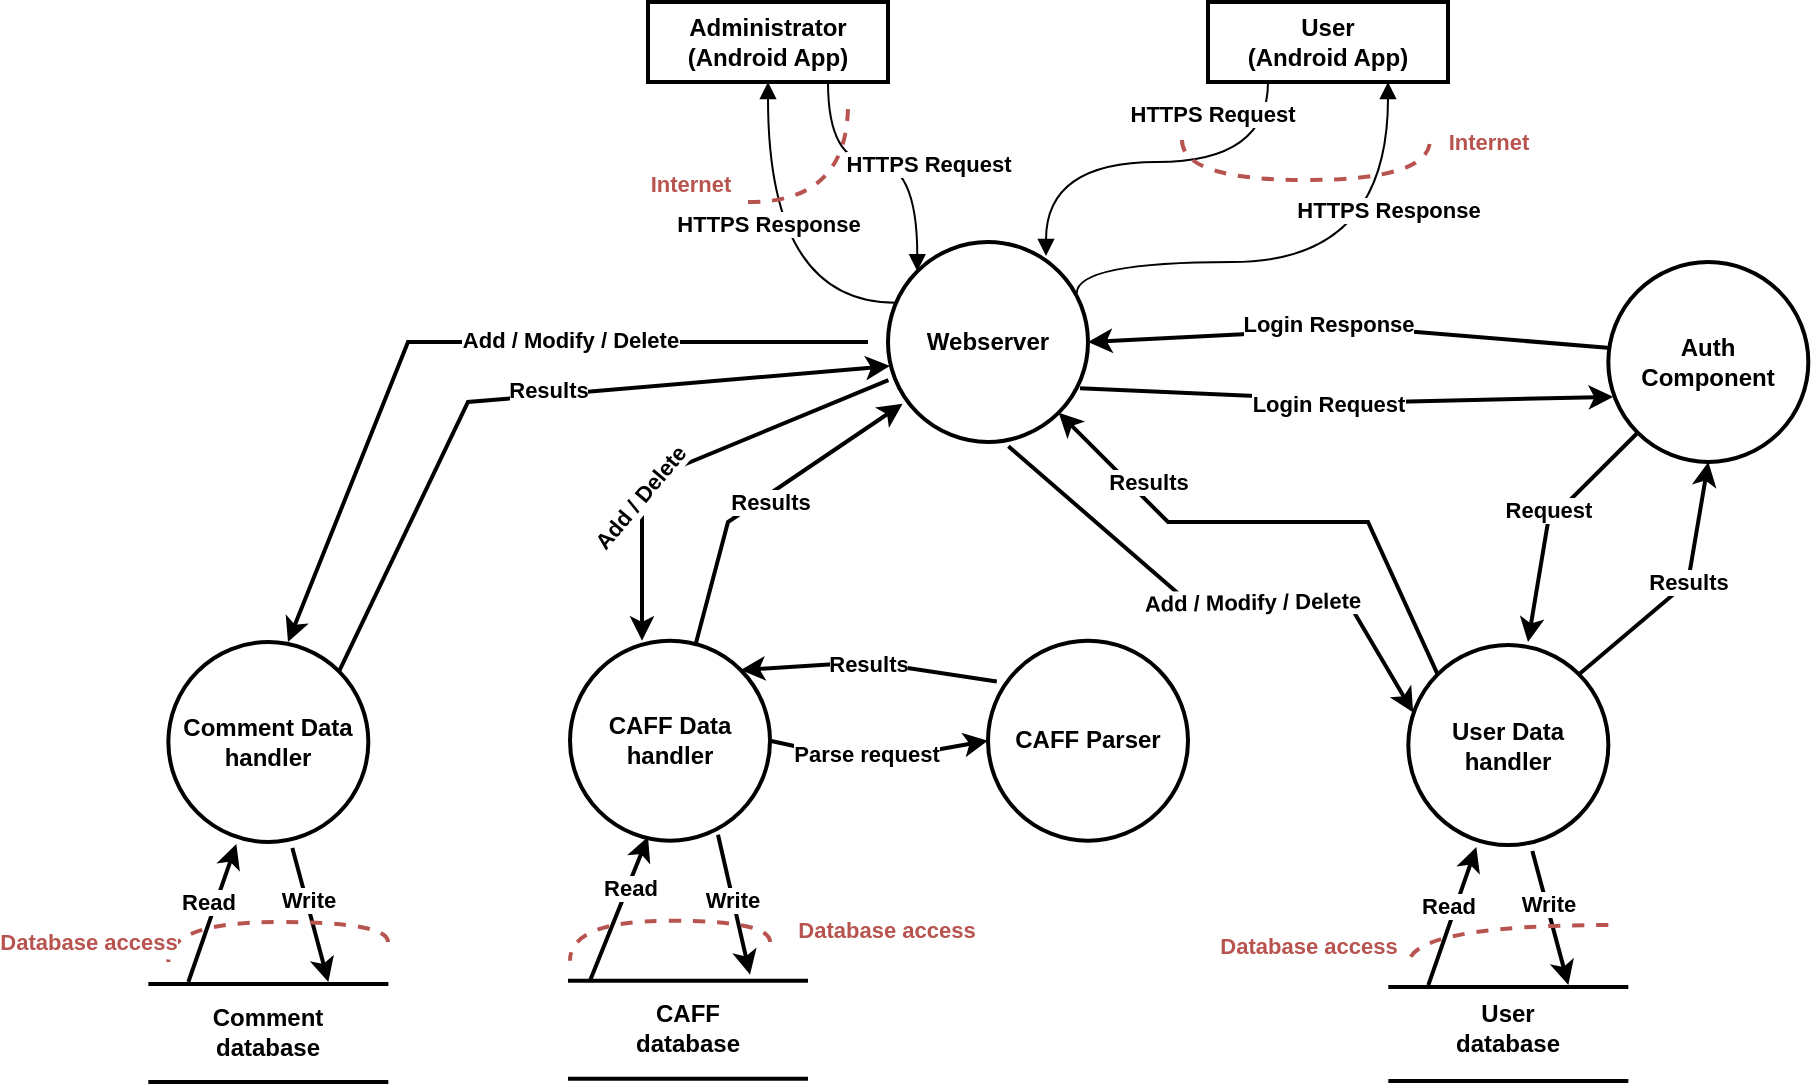 <mxfile version="15.4.3" type="device"><diagram id="gDIaMn65C6JBm8iNF-iv" name="Page-1"><mxGraphModel dx="2249" dy="787" grid="1" gridSize="10" guides="1" tooltips="1" connect="1" arrows="1" fold="1" page="1" pageScale="1" pageWidth="827" pageHeight="1169" math="0" shadow="0"><root><mxCell id="0"/><mxCell id="1" parent="0"/><mxCell id="1IdtdEyrZIduLa7pmGp5-1" value="&lt;div&gt;&lt;b&gt;Webserver&lt;/b&gt;&lt;/div&gt;" style="ellipse;whiteSpace=wrap;html=1;aspect=fixed;strokeWidth=2;" parent="1" vertex="1"><mxGeometry x="240" y="180" width="100" height="100" as="geometry"/></mxCell><mxCell id="1IdtdEyrZIduLa7pmGp5-2" value="&lt;div&gt;&lt;b&gt;Administrator&lt;/b&gt;&lt;/div&gt;&lt;b&gt;(Android App)&lt;/b&gt;" style="rounded=0;whiteSpace=wrap;html=1;strokeWidth=2;" parent="1" vertex="1"><mxGeometry x="120" y="60" width="120" height="40" as="geometry"/></mxCell><mxCell id="1IdtdEyrZIduLa7pmGp5-3" value="&lt;div&gt;&lt;b&gt;User&lt;/b&gt;&lt;/div&gt;&lt;div&gt;&lt;b&gt;(Android App)&lt;/b&gt;&lt;/div&gt;" style="rounded=0;whiteSpace=wrap;html=1;strokeWidth=2;" parent="1" vertex="1"><mxGeometry x="400" y="60" width="120" height="40" as="geometry"/></mxCell><mxCell id="1IdtdEyrZIduLa7pmGp5-4" value="&lt;div&gt;&lt;b&gt;HTTPS Request&lt;/b&gt;&lt;/div&gt;" style="html=1;verticalAlign=bottom;endArrow=block;rounded=0;edgeStyle=orthogonalEdgeStyle;exitX=0.75;exitY=1;exitDx=0;exitDy=0;entryX=0;entryY=0;entryDx=0;entryDy=0;elbow=vertical;curved=1;" parent="1" source="1IdtdEyrZIduLa7pmGp5-2" target="1IdtdEyrZIduLa7pmGp5-1" edge="1"><mxGeometry x="0.359" y="5" width="80" relative="1" as="geometry"><mxPoint x="610" y="360" as="sourcePoint"/><mxPoint x="690" y="360" as="targetPoint"/><mxPoint as="offset"/></mxGeometry></mxCell><mxCell id="1IdtdEyrZIduLa7pmGp5-5" value="&lt;div&gt;&lt;b&gt;HTTPS Request&lt;/b&gt;&lt;/div&gt;" style="html=1;verticalAlign=bottom;endArrow=block;rounded=0;edgeStyle=orthogonalEdgeStyle;exitX=0.25;exitY=1;exitDx=0;exitDy=0;entryX=0.79;entryY=0.07;entryDx=0;entryDy=0;elbow=vertical;curved=1;entryPerimeter=0;" parent="1" source="1IdtdEyrZIduLa7pmGp5-3" target="1IdtdEyrZIduLa7pmGp5-1" edge="1"><mxGeometry x="-0.308" y="-15" width="80" relative="1" as="geometry"><mxPoint x="290" y="140" as="sourcePoint"/><mxPoint x="334.645" y="204.645" as="targetPoint"/><mxPoint as="offset"/></mxGeometry></mxCell><mxCell id="1IdtdEyrZIduLa7pmGp5-6" value="&lt;div&gt;&lt;b&gt;HTTPS Response&lt;/b&gt;&lt;/div&gt;" style="html=1;verticalAlign=bottom;endArrow=block;rounded=0;edgeStyle=orthogonalEdgeStyle;curved=1;elbow=vertical;exitX=0.04;exitY=0.304;exitDx=0;exitDy=0;entryX=0.5;entryY=1;entryDx=0;entryDy=0;exitPerimeter=0;" parent="1" source="1IdtdEyrZIduLa7pmGp5-1" target="1IdtdEyrZIduLa7pmGp5-2" edge="1"><mxGeometry x="0.083" width="80" relative="1" as="geometry"><mxPoint x="610" y="360" as="sourcePoint"/><mxPoint x="690" y="360" as="targetPoint"/><Array as="points"><mxPoint x="180" y="210"/></Array><mxPoint as="offset"/></mxGeometry></mxCell><mxCell id="1IdtdEyrZIduLa7pmGp5-7" value="&lt;div&gt;&lt;b&gt;HTTPS Response&lt;/b&gt;&lt;/div&gt;" style="html=1;verticalAlign=bottom;endArrow=block;rounded=0;edgeStyle=orthogonalEdgeStyle;curved=1;elbow=vertical;exitX=0.944;exitY=0.256;exitDx=0;exitDy=0;entryX=0.75;entryY=1;entryDx=0;entryDy=0;exitPerimeter=0;" parent="1" source="1IdtdEyrZIduLa7pmGp5-1" target="1IdtdEyrZIduLa7pmGp5-3" edge="1"><mxGeometry x="0.443" width="80" relative="1" as="geometry"><mxPoint x="250" y="240" as="sourcePoint"/><mxPoint x="190" y="140" as="targetPoint"/><Array as="points"><mxPoint x="490" y="190"/></Array><mxPoint as="offset"/></mxGeometry></mxCell><mxCell id="1IdtdEyrZIduLa7pmGp5-9" value="&lt;div&gt;&lt;b&gt;Auth&lt;/b&gt;&lt;/div&gt;&lt;div&gt;&lt;b&gt; Component&lt;br&gt;&lt;/b&gt;&lt;/div&gt;" style="ellipse;whiteSpace=wrap;html=1;aspect=fixed;strokeWidth=2;" parent="1" vertex="1"><mxGeometry x="600.17" y="190" width="100" height="100" as="geometry"/></mxCell><mxCell id="1IdtdEyrZIduLa7pmGp5-10" value="" style="endArrow=none;dashed=1;html=1;strokeWidth=2;rounded=0;edgeStyle=orthogonalEdgeStyle;curved=1;elbow=vertical;fillColor=#f8cecc;strokeColor=#b85450;" parent="1" edge="1"><mxGeometry width="50" height="50" relative="1" as="geometry"><mxPoint x="170" y="160" as="sourcePoint"/><mxPoint x="220" y="110" as="targetPoint"/></mxGeometry></mxCell><mxCell id="1IdtdEyrZIduLa7pmGp5-54" value="&lt;font color=&quot;#B85450&quot;&gt;&lt;b&gt;Internet&lt;/b&gt;&lt;/font&gt;" style="edgeLabel;html=1;align=center;verticalAlign=middle;resizable=0;points=[];" parent="1IdtdEyrZIduLa7pmGp5-10" vertex="1" connectable="0"><mxGeometry x="0.32" y="14" relative="1" as="geometry"><mxPoint x="-66" y="6" as="offset"/></mxGeometry></mxCell><mxCell id="1IdtdEyrZIduLa7pmGp5-17" value="" style="endArrow=none;dashed=1;html=1;strokeWidth=2;rounded=0;edgeStyle=orthogonalEdgeStyle;curved=1;elbow=vertical;fillColor=#f8cecc;strokeColor=#b85450;" parent="1" edge="1"><mxGeometry width="50" height="50" relative="1" as="geometry"><mxPoint x="387" y="129" as="sourcePoint"/><mxPoint x="511" y="129" as="targetPoint"/><Array as="points"><mxPoint x="387" y="149"/><mxPoint x="511" y="149"/></Array></mxGeometry></mxCell><mxCell id="1IdtdEyrZIduLa7pmGp5-55" value="&lt;b&gt;Internet&lt;/b&gt;" style="edgeLabel;html=1;align=center;verticalAlign=middle;resizable=0;points=[];fontColor=#B85450;" parent="1IdtdEyrZIduLa7pmGp5-17" vertex="1" connectable="0"><mxGeometry x="0.22" y="-3" relative="1" as="geometry"><mxPoint x="73" y="-22" as="offset"/></mxGeometry></mxCell><mxCell id="1IdtdEyrZIduLa7pmGp5-18" value="&lt;b&gt;User Data handler&lt;br&gt;&lt;/b&gt;" style="ellipse;whiteSpace=wrap;html=1;aspect=fixed;strokeWidth=2;" parent="1" vertex="1"><mxGeometry x="500.17" y="381.52" width="100" height="100" as="geometry"/></mxCell><mxCell id="1IdtdEyrZIduLa7pmGp5-19" value="&lt;b&gt;CAFF Data handler&lt;/b&gt;" style="ellipse;whiteSpace=wrap;html=1;aspect=fixed;strokeWidth=2;" parent="1" vertex="1"><mxGeometry x="81" y="379.34" width="100" height="100" as="geometry"/></mxCell><mxCell id="1IdtdEyrZIduLa7pmGp5-20" value="&lt;b&gt;CAFF Parser&lt;br&gt;&lt;/b&gt;" style="ellipse;whiteSpace=wrap;html=1;aspect=fixed;strokeWidth=2;" parent="1" vertex="1"><mxGeometry x="290" y="379.34" width="100" height="100" as="geometry"/></mxCell><mxCell id="1IdtdEyrZIduLa7pmGp5-21" value="" style="endArrow=classic;html=1;rounded=0;strokeWidth=2;elbow=vertical;exitX=0.96;exitY=0.731;exitDx=0;exitDy=0;exitPerimeter=0;entryX=0.024;entryY=0.674;entryDx=0;entryDy=0;entryPerimeter=0;" parent="1" source="1IdtdEyrZIduLa7pmGp5-1" target="1IdtdEyrZIduLa7pmGp5-9" edge="1"><mxGeometry width="50" height="50" relative="1" as="geometry"><mxPoint x="490" y="290" as="sourcePoint"/><mxPoint x="640" y="253" as="targetPoint"/><Array as="points"><mxPoint x="490" y="260"/></Array></mxGeometry></mxCell><mxCell id="1IdtdEyrZIduLa7pmGp5-24" value="&lt;b&gt;Login Request&lt;br&gt;&lt;/b&gt;" style="edgeLabel;html=1;align=center;verticalAlign=middle;resizable=0;points=[];" parent="1IdtdEyrZIduLa7pmGp5-21" vertex="1" connectable="0"><mxGeometry x="0.155" y="2" relative="1" as="geometry"><mxPoint x="-30" y="3" as="offset"/></mxGeometry></mxCell><mxCell id="1IdtdEyrZIduLa7pmGp5-22" value="" style="endArrow=classic;html=1;rounded=0;strokeWidth=2;elbow=vertical;exitX=0.01;exitY=0.43;exitDx=0;exitDy=0;entryX=1;entryY=0.5;entryDx=0;entryDy=0;exitPerimeter=0;" parent="1" source="1IdtdEyrZIduLa7pmGp5-9" target="1IdtdEyrZIduLa7pmGp5-1" edge="1"><mxGeometry width="50" height="50" relative="1" as="geometry"><mxPoint x="490" y="290" as="sourcePoint"/><mxPoint x="540" y="240" as="targetPoint"/><Array as="points"><mxPoint x="480" y="223"/></Array></mxGeometry></mxCell><mxCell id="1IdtdEyrZIduLa7pmGp5-23" value="&lt;b&gt;Login Response&lt;br&gt;&lt;/b&gt;" style="edgeLabel;html=1;align=center;verticalAlign=middle;resizable=0;points=[];" parent="1IdtdEyrZIduLa7pmGp5-22" vertex="1" connectable="0"><mxGeometry x="0.205" y="2" relative="1" as="geometry"><mxPoint x="16" y="-6" as="offset"/></mxGeometry></mxCell><mxCell id="1IdtdEyrZIduLa7pmGp5-25" value="" style="endArrow=classic;html=1;rounded=0;strokeWidth=2;elbow=vertical;entryX=0.073;entryY=0.809;entryDx=0;entryDy=0;entryPerimeter=0;" parent="1" source="1IdtdEyrZIduLa7pmGp5-19" target="1IdtdEyrZIduLa7pmGp5-1" edge="1"><mxGeometry width="50" height="50" relative="1" as="geometry"><mxPoint x="80" y="390" as="sourcePoint"/><mxPoint x="376.355" y="459.995" as="targetPoint"/><Array as="points"><mxPoint x="160" y="320"/></Array></mxGeometry></mxCell><mxCell id="1IdtdEyrZIduLa7pmGp5-78" value="&lt;b&gt;Results&lt;/b&gt;" style="edgeLabel;html=1;align=center;verticalAlign=middle;resizable=0;points=[];fontColor=#000000;" parent="1IdtdEyrZIduLa7pmGp5-25" vertex="1" connectable="0"><mxGeometry x="0.068" y="1" relative="1" as="geometry"><mxPoint x="-1" y="6" as="offset"/></mxGeometry></mxCell><mxCell id="1IdtdEyrZIduLa7pmGp5-26" value="" style="endArrow=classic;html=1;rounded=0;strokeWidth=2;elbow=vertical;exitX=0.002;exitY=0.691;exitDx=0;exitDy=0;exitPerimeter=0;entryX=0.36;entryY=0;entryDx=0;entryDy=0;entryPerimeter=0;" parent="1" source="1IdtdEyrZIduLa7pmGp5-1" target="1IdtdEyrZIduLa7pmGp5-19" edge="1"><mxGeometry width="50" height="50" relative="1" as="geometry"><mxPoint x="349" y="473.64" as="sourcePoint"/><mxPoint x="541" y="524.64" as="targetPoint"/><Array as="points"><mxPoint x="117" y="300"/></Array></mxGeometry></mxCell><mxCell id="1IdtdEyrZIduLa7pmGp5-77" value="&lt;b&gt;Add / Delete&lt;br&gt;&lt;/b&gt;" style="edgeLabel;html=1;align=center;verticalAlign=middle;resizable=0;points=[];fontColor=#000000;rotation=-50;" parent="1IdtdEyrZIduLa7pmGp5-26" vertex="1" connectable="0"><mxGeometry x="-0.185" y="1" relative="1" as="geometry"><mxPoint x="-45" y="25" as="offset"/></mxGeometry></mxCell><mxCell id="1IdtdEyrZIduLa7pmGp5-27" value="" style="endArrow=classic;html=1;rounded=0;strokeWidth=2;elbow=vertical;exitX=0.602;exitY=1.021;exitDx=0;exitDy=0;exitPerimeter=0;entryX=0.024;entryY=0.337;entryDx=0;entryDy=0;entryPerimeter=0;" parent="1" source="1IdtdEyrZIduLa7pmGp5-1" target="1IdtdEyrZIduLa7pmGp5-18" edge="1"><mxGeometry width="50" height="50" relative="1" as="geometry"><mxPoint x="490" y="330" as="sourcePoint"/><mxPoint x="130" y="380" as="targetPoint"/><Array as="points"><mxPoint x="390" y="360"/><mxPoint x="470" y="360"/></Array></mxGeometry></mxCell><mxCell id="1IdtdEyrZIduLa7pmGp5-76" value="&lt;b&gt;Add / Modify / Delete&lt;br&gt;&lt;/b&gt;" style="edgeLabel;html=1;align=center;verticalAlign=middle;resizable=0;points=[];fontColor=#000000;rotation=-1;" parent="1IdtdEyrZIduLa7pmGp5-27" vertex="1" connectable="0"><mxGeometry x="0.136" y="-3" relative="1" as="geometry"><mxPoint x="1" y="-3" as="offset"/></mxGeometry></mxCell><mxCell id="1IdtdEyrZIduLa7pmGp5-28" value="" style="endArrow=classic;html=1;rounded=0;strokeWidth=2;elbow=vertical;exitX=0;exitY=0;exitDx=0;exitDy=0;entryX=1;entryY=1;entryDx=0;entryDy=0;" parent="1" source="1IdtdEyrZIduLa7pmGp5-18" target="1IdtdEyrZIduLa7pmGp5-1" edge="1"><mxGeometry width="50" height="50" relative="1" as="geometry"><mxPoint x="490" y="330" as="sourcePoint"/><mxPoint x="540" y="280" as="targetPoint"/><Array as="points"><mxPoint x="480" y="320"/><mxPoint x="380" y="320"/></Array></mxGeometry></mxCell><mxCell id="1IdtdEyrZIduLa7pmGp5-75" value="&lt;b&gt;Results&lt;/b&gt;" style="edgeLabel;html=1;align=center;verticalAlign=middle;resizable=0;points=[];fontColor=#000000;rotation=0;" parent="1IdtdEyrZIduLa7pmGp5-28" vertex="1" connectable="0"><mxGeometry x="-0.149" y="-4" relative="1" as="geometry"><mxPoint x="-83" y="-16" as="offset"/></mxGeometry></mxCell><mxCell id="1IdtdEyrZIduLa7pmGp5-34" value="" style="endArrow=none;html=1;rounded=0;strokeWidth=2;elbow=vertical;" parent="1" edge="1"><mxGeometry width="50" height="50" relative="1" as="geometry"><mxPoint x="490.17" y="552.52" as="sourcePoint"/><mxPoint x="610.17" y="552.52" as="targetPoint"/></mxGeometry></mxCell><mxCell id="1IdtdEyrZIduLa7pmGp5-35" value="" style="endArrow=none;html=1;rounded=0;strokeWidth=2;elbow=vertical;" parent="1" edge="1"><mxGeometry width="50" height="50" relative="1" as="geometry"><mxPoint x="490.17" y="599.52" as="sourcePoint"/><mxPoint x="610.17" y="599.52" as="targetPoint"/></mxGeometry></mxCell><mxCell id="1IdtdEyrZIduLa7pmGp5-38" value="&lt;b&gt;User database&lt;/b&gt;" style="text;html=1;strokeColor=none;fillColor=none;align=center;verticalAlign=middle;whiteSpace=wrap;rounded=0;" parent="1" vertex="1"><mxGeometry x="520.0" y="558.34" width="60" height="30" as="geometry"/></mxCell><mxCell id="1IdtdEyrZIduLa7pmGp5-40" value="" style="endArrow=none;html=1;rounded=0;strokeWidth=2;elbow=vertical;" parent="1" edge="1"><mxGeometry width="50" height="50" relative="1" as="geometry"><mxPoint x="80" y="549.34" as="sourcePoint"/><mxPoint x="200" y="549.34" as="targetPoint"/></mxGeometry></mxCell><mxCell id="1IdtdEyrZIduLa7pmGp5-41" value="" style="endArrow=none;html=1;rounded=0;strokeWidth=2;elbow=vertical;" parent="1" edge="1"><mxGeometry width="50" height="50" relative="1" as="geometry"><mxPoint x="80" y="598.34" as="sourcePoint"/><mxPoint x="200" y="598.34" as="targetPoint"/></mxGeometry></mxCell><mxCell id="1IdtdEyrZIduLa7pmGp5-42" value="&lt;b&gt;CAFF database&lt;/b&gt;" style="text;html=1;strokeColor=none;fillColor=none;align=center;verticalAlign=middle;whiteSpace=wrap;rounded=0;" parent="1" vertex="1"><mxGeometry x="110" y="558.34" width="60" height="30" as="geometry"/></mxCell><mxCell id="1IdtdEyrZIduLa7pmGp5-43" value="" style="endArrow=classic;html=1;rounded=0;strokeWidth=2;elbow=vertical;entryX=0.34;entryY=1.01;entryDx=0;entryDy=0;entryPerimeter=0;" parent="1" target="1IdtdEyrZIduLa7pmGp5-18" edge="1"><mxGeometry width="50" height="50" relative="1" as="geometry"><mxPoint x="510.17" y="551.52" as="sourcePoint"/><mxPoint x="950.17" y="281.52" as="targetPoint"/></mxGeometry></mxCell><mxCell id="1IdtdEyrZIduLa7pmGp5-48" value="&lt;b&gt;Read&lt;/b&gt;" style="edgeLabel;html=1;align=center;verticalAlign=middle;resizable=0;points=[];" parent="1IdtdEyrZIduLa7pmGp5-43" vertex="1" connectable="0"><mxGeometry x="0.403" y="-1" relative="1" as="geometry"><mxPoint x="-8" y="8" as="offset"/></mxGeometry></mxCell><mxCell id="1IdtdEyrZIduLa7pmGp5-44" value="" style="endArrow=classic;html=1;rounded=0;strokeWidth=2;elbow=vertical;exitX=0.62;exitY=1.03;exitDx=0;exitDy=0;exitPerimeter=0;fontStyle=1" parent="1" source="1IdtdEyrZIduLa7pmGp5-18" edge="1"><mxGeometry width="50" height="50" relative="1" as="geometry"><mxPoint x="576.17" y="550.52" as="sourcePoint"/><mxPoint x="580.17" y="551.52" as="targetPoint"/></mxGeometry></mxCell><mxCell id="1IdtdEyrZIduLa7pmGp5-49" value="&lt;div&gt;&lt;b&gt;Write&lt;/b&gt;&lt;/div&gt;" style="edgeLabel;html=1;align=center;verticalAlign=middle;resizable=0;points=[];" parent="1IdtdEyrZIduLa7pmGp5-44" vertex="1" connectable="0"><mxGeometry x="-0.608" relative="1" as="geometry"><mxPoint x="4" y="13" as="offset"/></mxGeometry></mxCell><mxCell id="1IdtdEyrZIduLa7pmGp5-45" value="" style="endArrow=classic;html=1;rounded=0;strokeWidth=2;elbow=vertical;entryX=0.39;entryY=0.98;entryDx=0;entryDy=0;entryPerimeter=0;" parent="1" target="1IdtdEyrZIduLa7pmGp5-19" edge="1"><mxGeometry width="50" height="50" relative="1" as="geometry"><mxPoint x="91" y="549.34" as="sourcePoint"/><mxPoint x="-65" y="490.34" as="targetPoint"/></mxGeometry></mxCell><mxCell id="1IdtdEyrZIduLa7pmGp5-50" value="&lt;div&gt;&lt;b&gt;Read&lt;/b&gt;&lt;/div&gt;" style="edgeLabel;html=1;align=center;verticalAlign=middle;resizable=0;points=[];" parent="1IdtdEyrZIduLa7pmGp5-45" vertex="1" connectable="0"><mxGeometry x="0.244" y="3" relative="1" as="geometry"><mxPoint x="4" as="offset"/></mxGeometry></mxCell><mxCell id="1IdtdEyrZIduLa7pmGp5-46" value="&lt;b&gt;Write&lt;/b&gt;" style="endArrow=classic;html=1;rounded=0;strokeWidth=2;elbow=vertical;exitX=0.74;exitY=0.97;exitDx=0;exitDy=0;exitPerimeter=0;" parent="1" source="1IdtdEyrZIduLa7pmGp5-19" edge="1"><mxGeometry x="-0.067" y="-2" width="50" height="50" relative="1" as="geometry"><mxPoint x="221" y="479.34" as="sourcePoint"/><mxPoint x="171" y="546.34" as="targetPoint"/><mxPoint x="1" as="offset"/></mxGeometry></mxCell><mxCell id="1IdtdEyrZIduLa7pmGp5-52" value="" style="endArrow=none;dashed=1;html=1;strokeWidth=2;rounded=0;edgeStyle=orthogonalEdgeStyle;curved=1;elbow=vertical;fillColor=#f8cecc;strokeColor=#b85450;" parent="1" edge="1"><mxGeometry width="50" height="50" relative="1" as="geometry"><mxPoint x="600.17" y="521.52" as="sourcePoint"/><mxPoint x="500.17" y="541.52" as="targetPoint"/><Array as="points"><mxPoint x="500.17" y="521.52"/></Array></mxGeometry></mxCell><mxCell id="1IdtdEyrZIduLa7pmGp5-56" value="&lt;b&gt;Database access&lt;br&gt;&lt;/b&gt;" style="edgeLabel;html=1;align=center;verticalAlign=middle;resizable=0;points=[];fontColor=#B85450;" parent="1IdtdEyrZIduLa7pmGp5-52" vertex="1" connectable="0"><mxGeometry x="0.017" y="3" relative="1" as="geometry"><mxPoint x="-89" y="7" as="offset"/></mxGeometry></mxCell><mxCell id="1IdtdEyrZIduLa7pmGp5-53" value="" style="endArrow=none;dashed=1;html=1;strokeWidth=2;rounded=0;edgeStyle=orthogonalEdgeStyle;curved=1;elbow=vertical;fillColor=#f8cecc;strokeColor=#b85450;" parent="1" edge="1"><mxGeometry width="50" height="50" relative="1" as="geometry"><mxPoint x="181" y="530" as="sourcePoint"/><mxPoint x="81" y="539.34" as="targetPoint"/><Array as="points"><mxPoint x="81" y="519.34"/></Array></mxGeometry></mxCell><mxCell id="1IdtdEyrZIduLa7pmGp5-57" value="&lt;b&gt;Database access&lt;br&gt;&lt;/b&gt;" style="edgeLabel;html=1;align=center;verticalAlign=middle;resizable=0;points=[];fontColor=#B85450;" parent="1IdtdEyrZIduLa7pmGp5-53" vertex="1" connectable="0"><mxGeometry x="-0.467" y="4" relative="1" as="geometry"><mxPoint x="82" as="offset"/></mxGeometry></mxCell><mxCell id="1IdtdEyrZIduLa7pmGp5-59" value="&lt;b&gt;Comment Data handler&lt;/b&gt;" style="ellipse;whiteSpace=wrap;html=1;aspect=fixed;strokeWidth=2;" parent="1" vertex="1"><mxGeometry x="-119.83" y="380" width="100" height="100" as="geometry"/></mxCell><mxCell id="1IdtdEyrZIduLa7pmGp5-60" value="" style="endArrow=none;html=1;rounded=0;strokeWidth=2;elbow=vertical;" parent="1" edge="1"><mxGeometry width="50" height="50" relative="1" as="geometry"><mxPoint x="-129.83" y="551" as="sourcePoint"/><mxPoint x="-9.83" y="551" as="targetPoint"/></mxGeometry></mxCell><mxCell id="1IdtdEyrZIduLa7pmGp5-61" value="" style="endArrow=none;html=1;rounded=0;strokeWidth=2;elbow=vertical;" parent="1" edge="1"><mxGeometry width="50" height="50" relative="1" as="geometry"><mxPoint x="-129.83" y="600" as="sourcePoint"/><mxPoint x="-9.83" y="600" as="targetPoint"/></mxGeometry></mxCell><mxCell id="1IdtdEyrZIduLa7pmGp5-62" value="&lt;b&gt;Comment database&lt;/b&gt;" style="text;html=1;strokeColor=none;fillColor=none;align=center;verticalAlign=middle;whiteSpace=wrap;rounded=0;" parent="1" vertex="1"><mxGeometry x="-99.83" y="560" width="60" height="30" as="geometry"/></mxCell><mxCell id="1IdtdEyrZIduLa7pmGp5-63" value="" style="endArrow=classic;html=1;rounded=0;strokeWidth=2;elbow=vertical;entryX=0.34;entryY=1.01;entryDx=0;entryDy=0;entryPerimeter=0;" parent="1" target="1IdtdEyrZIduLa7pmGp5-59" edge="1"><mxGeometry width="50" height="50" relative="1" as="geometry"><mxPoint x="-109.83" y="550" as="sourcePoint"/><mxPoint x="330.17" y="280" as="targetPoint"/></mxGeometry></mxCell><mxCell id="1IdtdEyrZIduLa7pmGp5-64" value="&lt;b&gt;Read&lt;/b&gt;" style="edgeLabel;html=1;align=center;verticalAlign=middle;resizable=0;points=[];" parent="1IdtdEyrZIduLa7pmGp5-63" vertex="1" connectable="0"><mxGeometry x="0.403" y="-1" relative="1" as="geometry"><mxPoint x="-8" y="8" as="offset"/></mxGeometry></mxCell><mxCell id="1IdtdEyrZIduLa7pmGp5-65" value="" style="endArrow=classic;html=1;rounded=0;strokeWidth=2;elbow=vertical;exitX=0.62;exitY=1.03;exitDx=0;exitDy=0;exitPerimeter=0;fontStyle=1" parent="1" source="1IdtdEyrZIduLa7pmGp5-59" edge="1"><mxGeometry width="50" height="50" relative="1" as="geometry"><mxPoint x="-43.83" y="549" as="sourcePoint"/><mxPoint x="-39.83" y="550" as="targetPoint"/></mxGeometry></mxCell><mxCell id="1IdtdEyrZIduLa7pmGp5-66" value="&lt;div&gt;&lt;b&gt;Write&lt;/b&gt;&lt;/div&gt;" style="edgeLabel;html=1;align=center;verticalAlign=middle;resizable=0;points=[];" parent="1IdtdEyrZIduLa7pmGp5-65" vertex="1" connectable="0"><mxGeometry x="-0.608" relative="1" as="geometry"><mxPoint x="4" y="13" as="offset"/></mxGeometry></mxCell><mxCell id="1IdtdEyrZIduLa7pmGp5-67" value="" style="endArrow=none;dashed=1;html=1;strokeWidth=2;rounded=0;edgeStyle=orthogonalEdgeStyle;curved=1;elbow=vertical;fillColor=#f8cecc;strokeColor=#b85450;" parent="1" edge="1"><mxGeometry width="50" height="50" relative="1" as="geometry"><mxPoint x="-10" y="530" as="sourcePoint"/><mxPoint x="-119.83" y="540" as="targetPoint"/><Array as="points"><mxPoint x="-119.83" y="520"/></Array></mxGeometry></mxCell><mxCell id="1IdtdEyrZIduLa7pmGp5-68" value="&lt;b&gt;Database access&lt;br&gt;&lt;/b&gt;" style="edgeLabel;html=1;align=center;verticalAlign=middle;resizable=0;points=[];fontColor=#B85450;" parent="1IdtdEyrZIduLa7pmGp5-67" vertex="1" connectable="0"><mxGeometry x="0.017" y="3" relative="1" as="geometry"><mxPoint x="-89" y="7" as="offset"/></mxGeometry></mxCell><mxCell id="1IdtdEyrZIduLa7pmGp5-69" value="" style="endArrow=classic;html=1;rounded=0;strokeWidth=2;elbow=vertical;" parent="1" edge="1"><mxGeometry width="50" height="50" relative="1" as="geometry"><mxPoint x="230" y="230" as="sourcePoint"/><mxPoint x="-60" y="380" as="targetPoint"/><Array as="points"><mxPoint y="230"/></Array></mxGeometry></mxCell><mxCell id="1IdtdEyrZIduLa7pmGp5-73" value="&lt;b&gt;Add / Modify / Delete&lt;/b&gt;" style="edgeLabel;html=1;align=center;verticalAlign=middle;resizable=0;points=[];fontColor=#000000;" parent="1IdtdEyrZIduLa7pmGp5-69" vertex="1" connectable="0"><mxGeometry x="0.349" relative="1" as="geometry"><mxPoint x="93" y="-33" as="offset"/></mxGeometry></mxCell><mxCell id="1IdtdEyrZIduLa7pmGp5-70" value="" style="endArrow=classic;html=1;rounded=0;fontColor=#B85450;strokeWidth=2;elbow=vertical;exitX=1;exitY=0;exitDx=0;exitDy=0;entryX=0.01;entryY=0.62;entryDx=0;entryDy=0;entryPerimeter=0;" parent="1" source="1IdtdEyrZIduLa7pmGp5-59" target="1IdtdEyrZIduLa7pmGp5-1" edge="1"><mxGeometry width="50" height="50" relative="1" as="geometry"><mxPoint x="170" y="360" as="sourcePoint"/><mxPoint x="220" y="310" as="targetPoint"/><Array as="points"><mxPoint x="30" y="260"/></Array></mxGeometry></mxCell><mxCell id="1IdtdEyrZIduLa7pmGp5-74" value="&lt;b&gt;Results&lt;/b&gt;" style="edgeLabel;html=1;align=center;verticalAlign=middle;resizable=0;points=[];fontColor=#000000;" parent="1IdtdEyrZIduLa7pmGp5-70" vertex="1" connectable="0"><mxGeometry x="-0.299" y="-1" relative="1" as="geometry"><mxPoint x="49" y="-27" as="offset"/></mxGeometry></mxCell><mxCell id="1IdtdEyrZIduLa7pmGp5-79" value="" style="endArrow=classic;html=1;rounded=0;fontColor=#000000;strokeWidth=2;elbow=vertical;exitX=1;exitY=0;exitDx=0;exitDy=0;entryX=0.5;entryY=1;entryDx=0;entryDy=0;" parent="1" source="1IdtdEyrZIduLa7pmGp5-18" target="1IdtdEyrZIduLa7pmGp5-9" edge="1"><mxGeometry width="50" height="50" relative="1" as="geometry"><mxPoint x="390" y="470" as="sourcePoint"/><mxPoint x="440" y="420" as="targetPoint"/><Array as="points"><mxPoint x="640" y="350"/></Array></mxGeometry></mxCell><mxCell id="1IdtdEyrZIduLa7pmGp5-81" value="&lt;b&gt;Results&lt;/b&gt;" style="edgeLabel;html=1;align=center;verticalAlign=middle;resizable=0;points=[];fontColor=#000000;" parent="1IdtdEyrZIduLa7pmGp5-79" vertex="1" connectable="0"><mxGeometry x="-0.144" y="-3" relative="1" as="geometry"><mxPoint x="9" y="-12" as="offset"/></mxGeometry></mxCell><mxCell id="1IdtdEyrZIduLa7pmGp5-80" value="" style="endArrow=classic;html=1;rounded=0;fontColor=#000000;strokeWidth=2;elbow=vertical;exitX=0;exitY=1;exitDx=0;exitDy=0;" parent="1" source="1IdtdEyrZIduLa7pmGp5-9" edge="1"><mxGeometry width="50" height="50" relative="1" as="geometry"><mxPoint x="390" y="470" as="sourcePoint"/><mxPoint x="560" y="380" as="targetPoint"/><Array as="points"><mxPoint x="570" y="320"/></Array></mxGeometry></mxCell><mxCell id="1IdtdEyrZIduLa7pmGp5-82" value="&lt;b&gt;Request&lt;/b&gt;" style="edgeLabel;html=1;align=center;verticalAlign=middle;resizable=0;points=[];fontColor=#000000;" parent="1IdtdEyrZIduLa7pmGp5-80" vertex="1" connectable="0"><mxGeometry x="-0.208" y="5" relative="1" as="geometry"><mxPoint x="-14" as="offset"/></mxGeometry></mxCell><mxCell id="1IdtdEyrZIduLa7pmGp5-83" value="" style="endArrow=classic;html=1;rounded=0;fontColor=#000000;strokeWidth=2;elbow=vertical;entryX=1;entryY=0;entryDx=0;entryDy=0;exitX=0.044;exitY=0.204;exitDx=0;exitDy=0;exitPerimeter=0;" parent="1" source="1IdtdEyrZIduLa7pmGp5-20" target="1IdtdEyrZIduLa7pmGp5-19" edge="1"><mxGeometry width="50" height="50" relative="1" as="geometry"><mxPoint x="390" y="470" as="sourcePoint"/><mxPoint x="440" y="420" as="targetPoint"/><Array as="points"><mxPoint x="230" y="390"/></Array></mxGeometry></mxCell><mxCell id="1IdtdEyrZIduLa7pmGp5-85" value="&lt;b&gt;Results&lt;/b&gt;" style="edgeLabel;html=1;align=center;verticalAlign=middle;resizable=0;points=[];fontColor=#000000;" parent="1IdtdEyrZIduLa7pmGp5-83" vertex="1" connectable="0"><mxGeometry x="0.118" y="1" relative="1" as="geometry"><mxPoint x="7" y="-1" as="offset"/></mxGeometry></mxCell><mxCell id="1IdtdEyrZIduLa7pmGp5-84" value="" style="endArrow=classic;html=1;rounded=0;fontColor=#000000;strokeWidth=2;elbow=vertical;exitX=1;exitY=0.5;exitDx=0;exitDy=0;entryX=0;entryY=0.5;entryDx=0;entryDy=0;" parent="1" source="1IdtdEyrZIduLa7pmGp5-19" target="1IdtdEyrZIduLa7pmGp5-20" edge="1"><mxGeometry width="50" height="50" relative="1" as="geometry"><mxPoint x="390" y="470" as="sourcePoint"/><mxPoint x="250" y="440" as="targetPoint"/><Array as="points"><mxPoint x="230" y="440"/></Array></mxGeometry></mxCell><mxCell id="1IdtdEyrZIduLa7pmGp5-86" value="&lt;b&gt;Parse request&lt;br&gt;&lt;/b&gt;" style="edgeLabel;html=1;align=center;verticalAlign=middle;resizable=0;points=[];fontColor=#000000;" parent="1IdtdEyrZIduLa7pmGp5-84" vertex="1" connectable="0"><mxGeometry x="-0.304" y="3" relative="1" as="geometry"><mxPoint x="9" y="1" as="offset"/></mxGeometry></mxCell></root></mxGraphModel></diagram></mxfile>